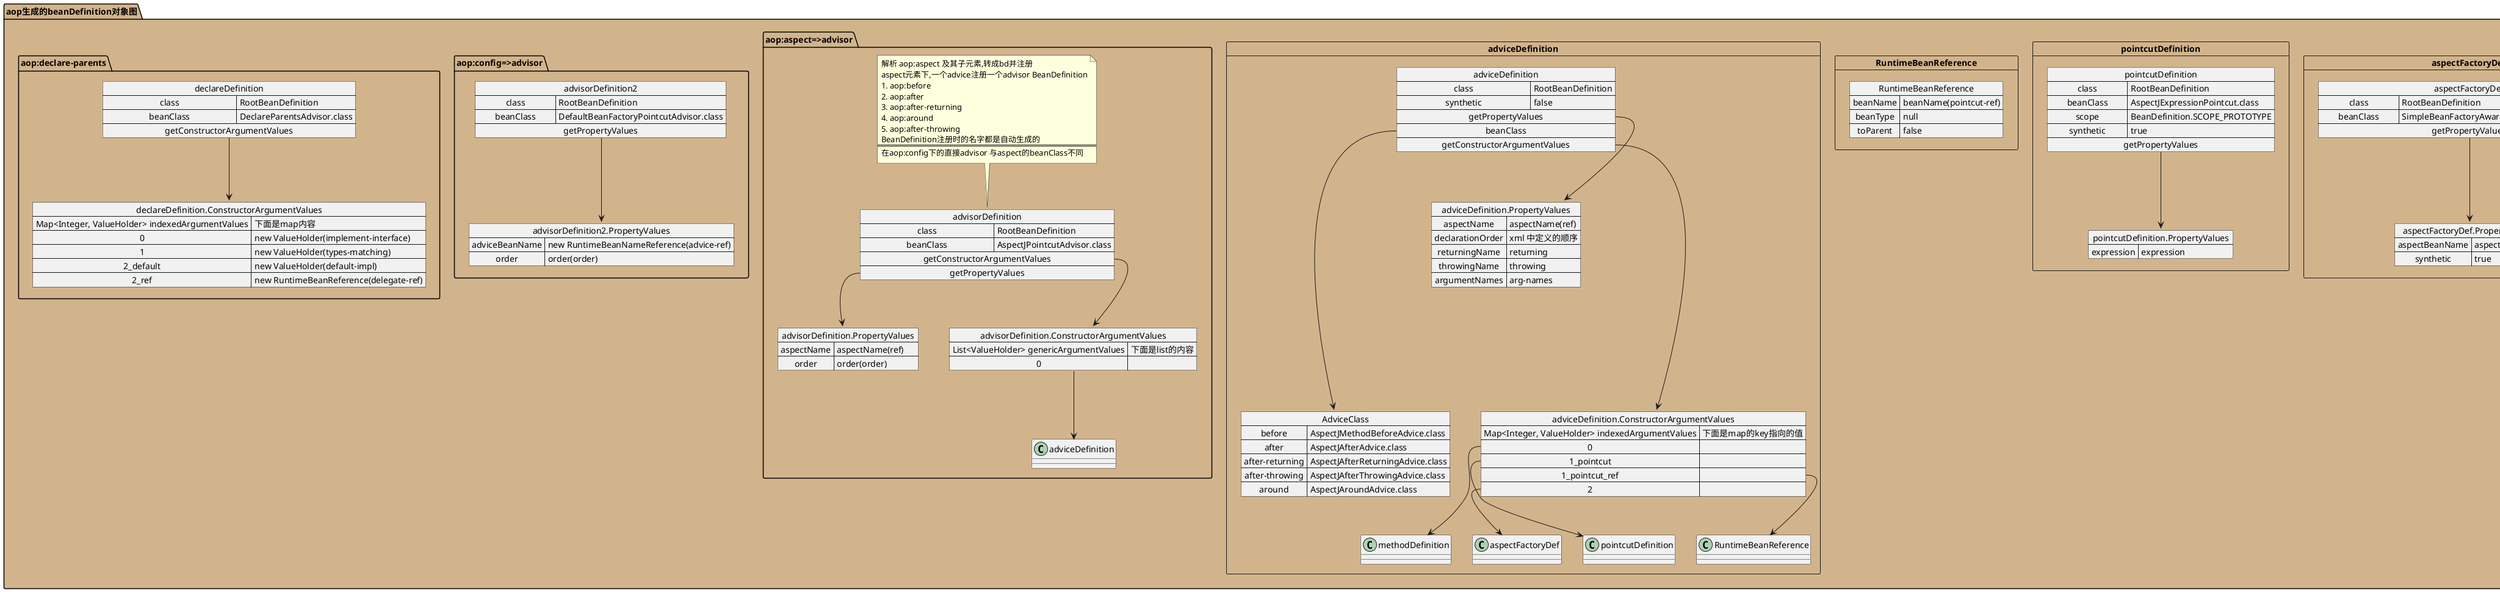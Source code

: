 @startuml
'https://plantuml.com/activity-diagram-beta



package aop生成的beanDefinition对象图 #tan {

'method
    card methodDefinition {
        map "methodDefinition.PropertyValues" as methodPropertyValues {
            targetBeanName => aspectName(ref)
            methodName => method(method)
            synthetic => true
        }
        map methodDefinition {
            class => RootBeanDefinition
            beanClass => MethodLocatingFactoryBean.class
            getPropertyValues *--> methodPropertyValues
        }
    }


'aspectFactory
    card aspectFactoryDef {
        map "aspectFactoryDef.PropertyValues" as aspectFactoryPropertyValues {
            aspectBeanName => aspectName(ref)
            synthetic => true
        }
            map aspectFactoryDef {
            class => RootBeanDefinition
            beanClass => SimpleBeanFactoryAwareAspectInstanceFactory.class
            getPropertyValues *--> aspectFactoryPropertyValues
        }
    }

'pointcut
    card pointcutDefinition {
        map "pointcutDefinition.PropertyValues" as pointcutPropertyValues {
            expression => expression
        }
        map pointcutDefinition {
            class => RootBeanDefinition
            beanClass => AspectJExpressionPointcut.class
            scope => BeanDefinition.SCOPE_PROTOTYPE
            synthetic => true
            getPropertyValues *--> pointcutPropertyValues
        }
    }


'pointcut-ref
    card RuntimeBeanReference {
        map RuntimeBeanReference {
            beanName => beanName(pointcut-ref)
            beanType => null
            toParent => false
        }
    }

'advice
    card adviceDefinition {
        map AdviceClass {
            before => AspectJMethodBeforeAdvice.class
            after => AspectJAfterAdvice.class
            after-returning => AspectJAfterReturningAdvice.class
            after-throwing => AspectJAfterThrowingAdvice.class
            around => AspectJAroundAdvice.class
        }
        map "adviceDefinition.PropertyValues" as advicePropertyValues {
            aspectName => aspectName(ref)
            declarationOrder => xml 中定义的顺序
            returningName => returning
            throwingName => throwing
            argumentNames => arg-names
        }
        map "adviceDefinition.ConstructorArgumentValues" as adviceConstructorArgumentValues {
            Map<Integer, ValueHolder> indexedArgumentValues => 下面是map的key指向的值
            0 =>
            1_pointcut =>
            1_pointcut_ref =>
            2 =>
        }
        adviceConstructorArgumentValues::0 --> methodDefinition
        adviceConstructorArgumentValues::2 --> aspectFactoryDef
        adviceConstructorArgumentValues::1_pointcut --> pointcutDefinition
        adviceConstructorArgumentValues::1_pointcut_ref --> RuntimeBeanReference

        map adviceDefinition {
            class => RootBeanDefinition
            synthetic => false
            getPropertyValues *--> advicePropertyValues
            beanClass *----> AdviceClass
            getConstructorArgumentValues *----> adviceConstructorArgumentValues
        }
    }



    package "aop:aspect=>advisor" {
        'advisor
        map "advisorDefinition.PropertyValues" as advisorPropertyValues {
            aspectName => aspectName(ref)
            order => order(order)
        }
        map "advisorDefinition.ConstructorArgumentValues" as advisorConstructorArgumentValues {
            List<ValueHolder> genericArgumentValues => 下面是list的内容
            0 =>
        }
        advisorConstructorArgumentValues::0 --> adviceDefinition

        map advisorDefinition {
            class => RootBeanDefinition
            beanClass => AspectJPointcutAdvisor.class
            getConstructorArgumentValues *--> advisorConstructorArgumentValues
            getPropertyValues *--> advisorPropertyValues
        }
        note top of advisorDefinition
        解析 aop:aspect 及其子元素,转成bd并注册
        aspect元素下,一个advice注册一个advisor BeanDefinition
        #aop:before
        #aop:after
        #aop:after-returning
        #aop:around
        #aop:after-throwing
        BeanDefinition注册时的名字都是自动生成的
        ===
        在aop:config下的直接advisor 与aspect的beanClass不同
        end note
    }

'aop:config=>advisor
    package aop:config=>advisor {
        map "advisorDefinition2.PropertyValues" as advisor2PropertyValues {
            adviceBeanName => new RuntimeBeanNameReference(advice-ref)
            order => order(order)
        }
        map advisorDefinition2 {
            class => RootBeanDefinition
            beanClass => DefaultBeanFactoryPointcutAdvisor.class
            getPropertyValues *--> advisor2PropertyValues
        }
    }

'aop:declare-parents
    package aop:declare-parents {
        map "declareDefinition.ConstructorArgumentValues" as declareConstructorArgumentValues {
            Map<Integer, ValueHolder> indexedArgumentValues => 下面是map内容
            0 => new ValueHolder(implement-interface)
            1 => new ValueHolder(types-matching)
            2_default => new ValueHolder(default-impl)
            2_ref => new RuntimeBeanReference(delegate-ref)
        }
        map declareDefinition {
            class => RootBeanDefinition
            beanClass => DeclareParentsAdvisor.class
            getConstructorArgumentValues *--> declareConstructorArgumentValues
        }
    }

}
@enduml
